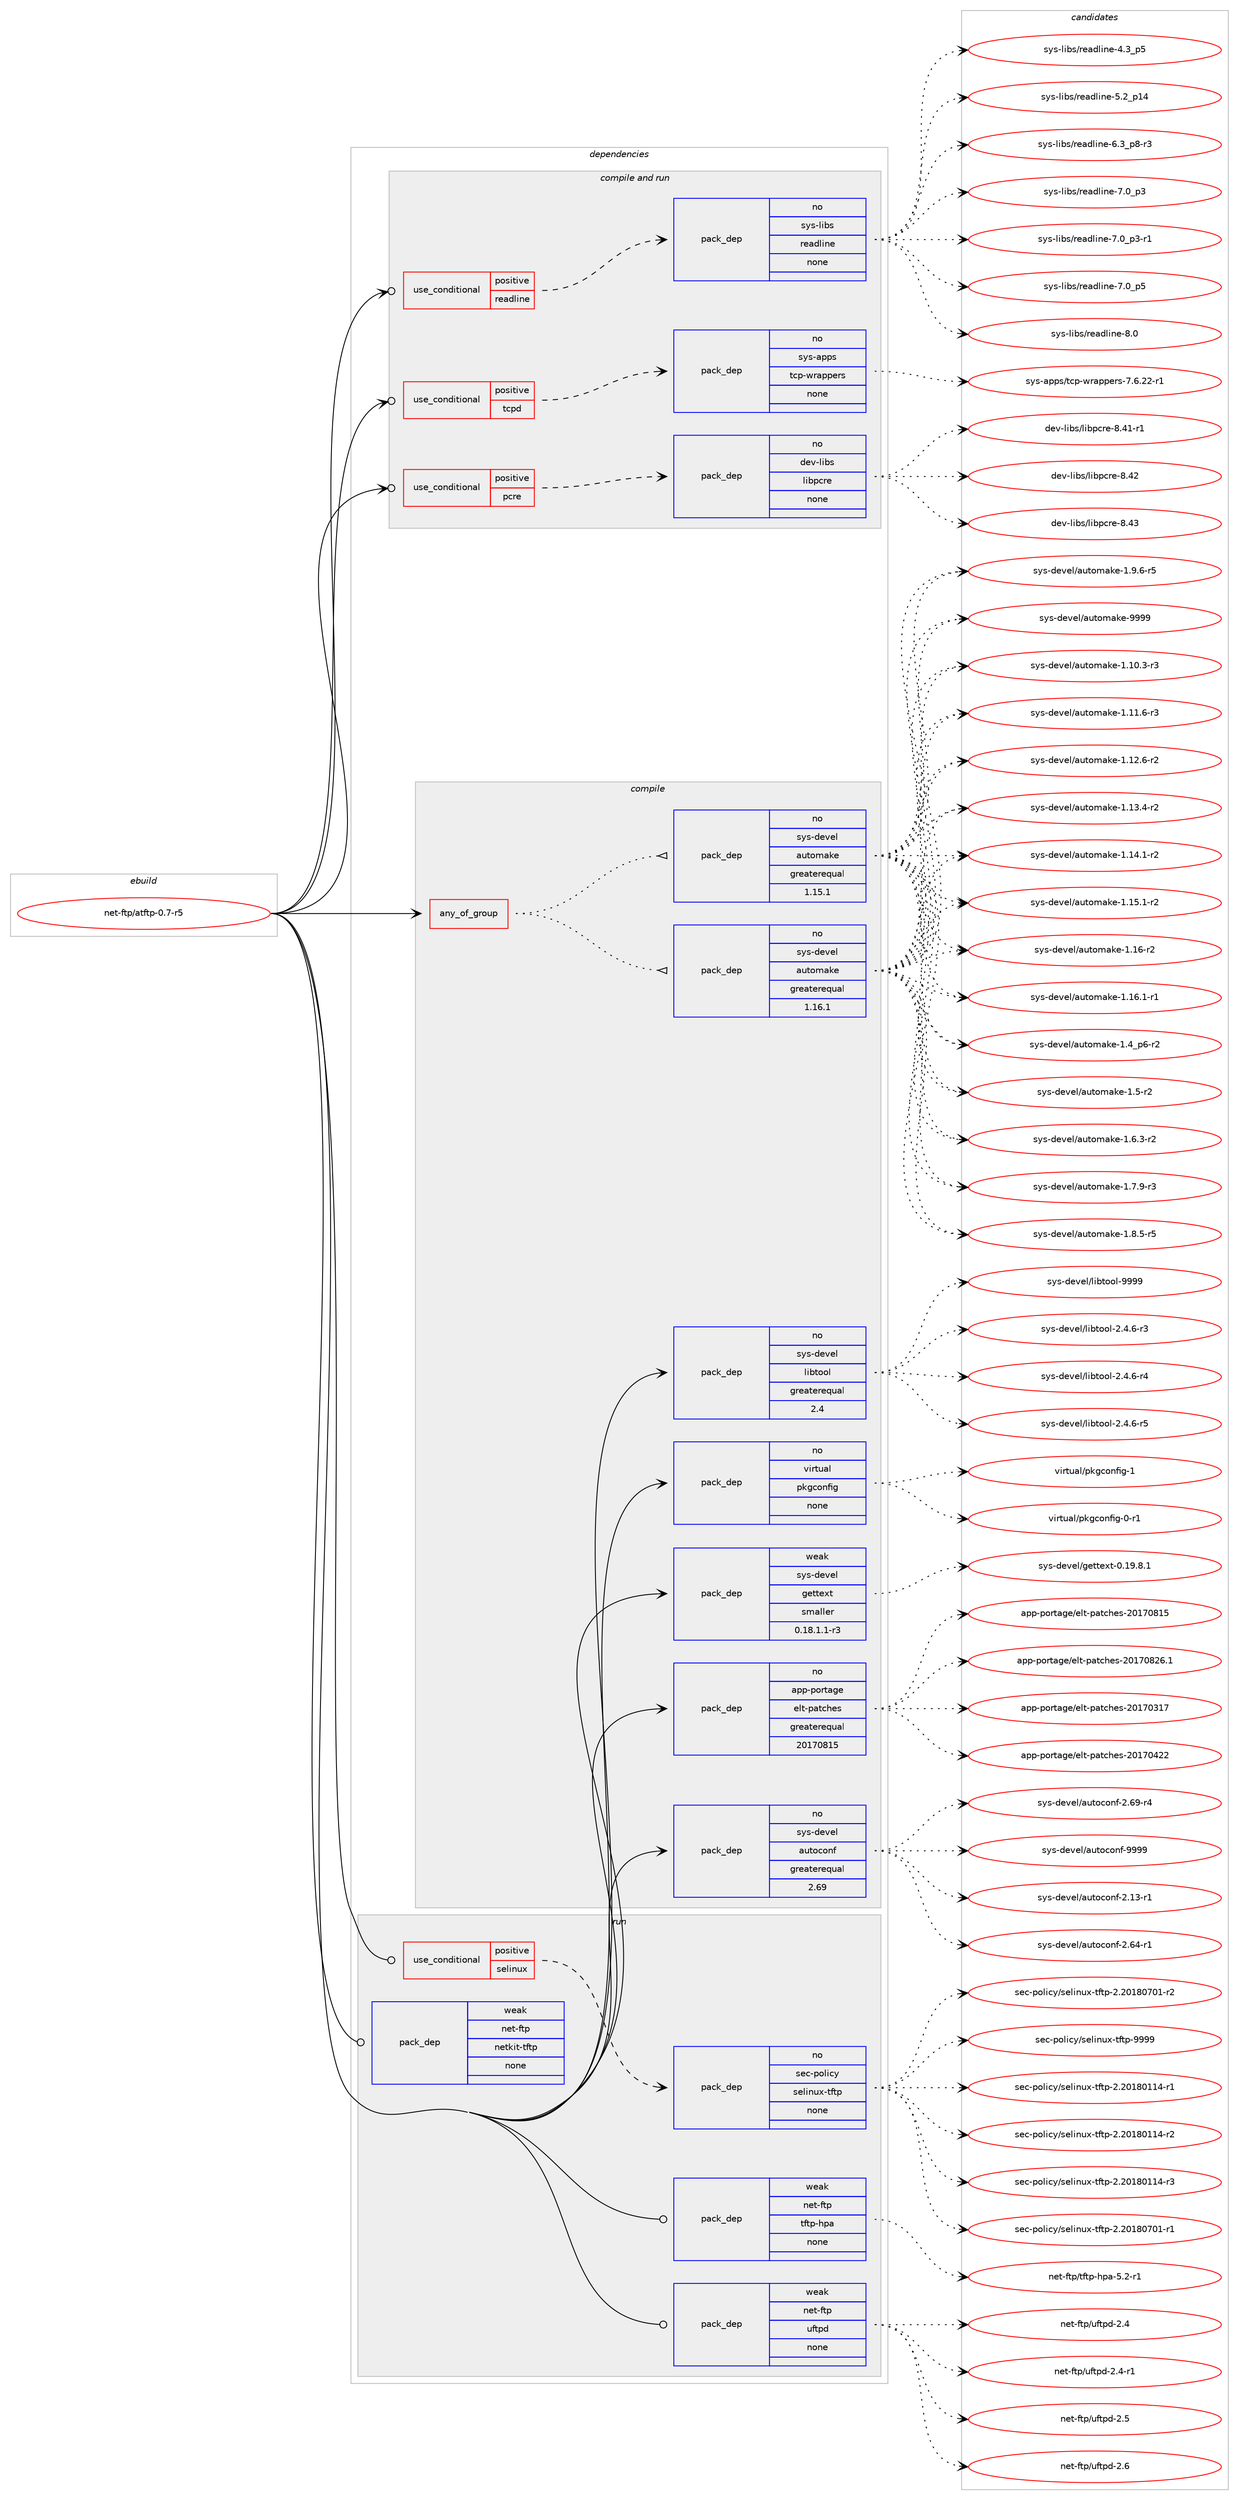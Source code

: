 digraph prolog {

# *************
# Graph options
# *************

newrank=true;
concentrate=true;
compound=true;
graph [rankdir=LR,fontname=Helvetica,fontsize=10,ranksep=1.5];#, ranksep=2.5, nodesep=0.2];
edge  [arrowhead=vee];
node  [fontname=Helvetica,fontsize=10];

# **********
# The ebuild
# **********

subgraph cluster_leftcol {
color=gray;
rank=same;
label=<<i>ebuild</i>>;
id [label="net-ftp/atftp-0.7-r5", color=red, width=4, href="../net-ftp/atftp-0.7-r5.svg"];
}

# ****************
# The dependencies
# ****************

subgraph cluster_midcol {
color=gray;
label=<<i>dependencies</i>>;
subgraph cluster_compile {
fillcolor="#eeeeee";
style=filled;
label=<<i>compile</i>>;
subgraph any26013 {
dependency1653695 [label=<<TABLE BORDER="0" CELLBORDER="1" CELLSPACING="0" CELLPADDING="4"><TR><TD CELLPADDING="10">any_of_group</TD></TR></TABLE>>, shape=none, color=red];subgraph pack1182225 {
dependency1653696 [label=<<TABLE BORDER="0" CELLBORDER="1" CELLSPACING="0" CELLPADDING="4" WIDTH="220"><TR><TD ROWSPAN="6" CELLPADDING="30">pack_dep</TD></TR><TR><TD WIDTH="110">no</TD></TR><TR><TD>sys-devel</TD></TR><TR><TD>automake</TD></TR><TR><TD>greaterequal</TD></TR><TR><TD>1.16.1</TD></TR></TABLE>>, shape=none, color=blue];
}
dependency1653695:e -> dependency1653696:w [weight=20,style="dotted",arrowhead="oinv"];
subgraph pack1182226 {
dependency1653697 [label=<<TABLE BORDER="0" CELLBORDER="1" CELLSPACING="0" CELLPADDING="4" WIDTH="220"><TR><TD ROWSPAN="6" CELLPADDING="30">pack_dep</TD></TR><TR><TD WIDTH="110">no</TD></TR><TR><TD>sys-devel</TD></TR><TR><TD>automake</TD></TR><TR><TD>greaterequal</TD></TR><TR><TD>1.15.1</TD></TR></TABLE>>, shape=none, color=blue];
}
dependency1653695:e -> dependency1653697:w [weight=20,style="dotted",arrowhead="oinv"];
}
id:e -> dependency1653695:w [weight=20,style="solid",arrowhead="vee"];
subgraph pack1182227 {
dependency1653698 [label=<<TABLE BORDER="0" CELLBORDER="1" CELLSPACING="0" CELLPADDING="4" WIDTH="220"><TR><TD ROWSPAN="6" CELLPADDING="30">pack_dep</TD></TR><TR><TD WIDTH="110">no</TD></TR><TR><TD>app-portage</TD></TR><TR><TD>elt-patches</TD></TR><TR><TD>greaterequal</TD></TR><TR><TD>20170815</TD></TR></TABLE>>, shape=none, color=blue];
}
id:e -> dependency1653698:w [weight=20,style="solid",arrowhead="vee"];
subgraph pack1182228 {
dependency1653699 [label=<<TABLE BORDER="0" CELLBORDER="1" CELLSPACING="0" CELLPADDING="4" WIDTH="220"><TR><TD ROWSPAN="6" CELLPADDING="30">pack_dep</TD></TR><TR><TD WIDTH="110">no</TD></TR><TR><TD>sys-devel</TD></TR><TR><TD>autoconf</TD></TR><TR><TD>greaterequal</TD></TR><TR><TD>2.69</TD></TR></TABLE>>, shape=none, color=blue];
}
id:e -> dependency1653699:w [weight=20,style="solid",arrowhead="vee"];
subgraph pack1182229 {
dependency1653700 [label=<<TABLE BORDER="0" CELLBORDER="1" CELLSPACING="0" CELLPADDING="4" WIDTH="220"><TR><TD ROWSPAN="6" CELLPADDING="30">pack_dep</TD></TR><TR><TD WIDTH="110">no</TD></TR><TR><TD>sys-devel</TD></TR><TR><TD>libtool</TD></TR><TR><TD>greaterequal</TD></TR><TR><TD>2.4</TD></TR></TABLE>>, shape=none, color=blue];
}
id:e -> dependency1653700:w [weight=20,style="solid",arrowhead="vee"];
subgraph pack1182230 {
dependency1653701 [label=<<TABLE BORDER="0" CELLBORDER="1" CELLSPACING="0" CELLPADDING="4" WIDTH="220"><TR><TD ROWSPAN="6" CELLPADDING="30">pack_dep</TD></TR><TR><TD WIDTH="110">no</TD></TR><TR><TD>virtual</TD></TR><TR><TD>pkgconfig</TD></TR><TR><TD>none</TD></TR><TR><TD></TD></TR></TABLE>>, shape=none, color=blue];
}
id:e -> dependency1653701:w [weight=20,style="solid",arrowhead="vee"];
subgraph pack1182231 {
dependency1653702 [label=<<TABLE BORDER="0" CELLBORDER="1" CELLSPACING="0" CELLPADDING="4" WIDTH="220"><TR><TD ROWSPAN="6" CELLPADDING="30">pack_dep</TD></TR><TR><TD WIDTH="110">weak</TD></TR><TR><TD>sys-devel</TD></TR><TR><TD>gettext</TD></TR><TR><TD>smaller</TD></TR><TR><TD>0.18.1.1-r3</TD></TR></TABLE>>, shape=none, color=blue];
}
id:e -> dependency1653702:w [weight=20,style="solid",arrowhead="vee"];
}
subgraph cluster_compileandrun {
fillcolor="#eeeeee";
style=filled;
label=<<i>compile and run</i>>;
subgraph cond444674 {
dependency1653703 [label=<<TABLE BORDER="0" CELLBORDER="1" CELLSPACING="0" CELLPADDING="4"><TR><TD ROWSPAN="3" CELLPADDING="10">use_conditional</TD></TR><TR><TD>positive</TD></TR><TR><TD>pcre</TD></TR></TABLE>>, shape=none, color=red];
subgraph pack1182232 {
dependency1653704 [label=<<TABLE BORDER="0" CELLBORDER="1" CELLSPACING="0" CELLPADDING="4" WIDTH="220"><TR><TD ROWSPAN="6" CELLPADDING="30">pack_dep</TD></TR><TR><TD WIDTH="110">no</TD></TR><TR><TD>dev-libs</TD></TR><TR><TD>libpcre</TD></TR><TR><TD>none</TD></TR><TR><TD></TD></TR></TABLE>>, shape=none, color=blue];
}
dependency1653703:e -> dependency1653704:w [weight=20,style="dashed",arrowhead="vee"];
}
id:e -> dependency1653703:w [weight=20,style="solid",arrowhead="odotvee"];
subgraph cond444675 {
dependency1653705 [label=<<TABLE BORDER="0" CELLBORDER="1" CELLSPACING="0" CELLPADDING="4"><TR><TD ROWSPAN="3" CELLPADDING="10">use_conditional</TD></TR><TR><TD>positive</TD></TR><TR><TD>readline</TD></TR></TABLE>>, shape=none, color=red];
subgraph pack1182233 {
dependency1653706 [label=<<TABLE BORDER="0" CELLBORDER="1" CELLSPACING="0" CELLPADDING="4" WIDTH="220"><TR><TD ROWSPAN="6" CELLPADDING="30">pack_dep</TD></TR><TR><TD WIDTH="110">no</TD></TR><TR><TD>sys-libs</TD></TR><TR><TD>readline</TD></TR><TR><TD>none</TD></TR><TR><TD></TD></TR></TABLE>>, shape=none, color=blue];
}
dependency1653705:e -> dependency1653706:w [weight=20,style="dashed",arrowhead="vee"];
}
id:e -> dependency1653705:w [weight=20,style="solid",arrowhead="odotvee"];
subgraph cond444676 {
dependency1653707 [label=<<TABLE BORDER="0" CELLBORDER="1" CELLSPACING="0" CELLPADDING="4"><TR><TD ROWSPAN="3" CELLPADDING="10">use_conditional</TD></TR><TR><TD>positive</TD></TR><TR><TD>tcpd</TD></TR></TABLE>>, shape=none, color=red];
subgraph pack1182234 {
dependency1653708 [label=<<TABLE BORDER="0" CELLBORDER="1" CELLSPACING="0" CELLPADDING="4" WIDTH="220"><TR><TD ROWSPAN="6" CELLPADDING="30">pack_dep</TD></TR><TR><TD WIDTH="110">no</TD></TR><TR><TD>sys-apps</TD></TR><TR><TD>tcp-wrappers</TD></TR><TR><TD>none</TD></TR><TR><TD></TD></TR></TABLE>>, shape=none, color=blue];
}
dependency1653707:e -> dependency1653708:w [weight=20,style="dashed",arrowhead="vee"];
}
id:e -> dependency1653707:w [weight=20,style="solid",arrowhead="odotvee"];
}
subgraph cluster_run {
fillcolor="#eeeeee";
style=filled;
label=<<i>run</i>>;
subgraph cond444677 {
dependency1653709 [label=<<TABLE BORDER="0" CELLBORDER="1" CELLSPACING="0" CELLPADDING="4"><TR><TD ROWSPAN="3" CELLPADDING="10">use_conditional</TD></TR><TR><TD>positive</TD></TR><TR><TD>selinux</TD></TR></TABLE>>, shape=none, color=red];
subgraph pack1182235 {
dependency1653710 [label=<<TABLE BORDER="0" CELLBORDER="1" CELLSPACING="0" CELLPADDING="4" WIDTH="220"><TR><TD ROWSPAN="6" CELLPADDING="30">pack_dep</TD></TR><TR><TD WIDTH="110">no</TD></TR><TR><TD>sec-policy</TD></TR><TR><TD>selinux-tftp</TD></TR><TR><TD>none</TD></TR><TR><TD></TD></TR></TABLE>>, shape=none, color=blue];
}
dependency1653709:e -> dependency1653710:w [weight=20,style="dashed",arrowhead="vee"];
}
id:e -> dependency1653709:w [weight=20,style="solid",arrowhead="odot"];
subgraph pack1182236 {
dependency1653711 [label=<<TABLE BORDER="0" CELLBORDER="1" CELLSPACING="0" CELLPADDING="4" WIDTH="220"><TR><TD ROWSPAN="6" CELLPADDING="30">pack_dep</TD></TR><TR><TD WIDTH="110">weak</TD></TR><TR><TD>net-ftp</TD></TR><TR><TD>netkit-tftp</TD></TR><TR><TD>none</TD></TR><TR><TD></TD></TR></TABLE>>, shape=none, color=blue];
}
id:e -> dependency1653711:w [weight=20,style="solid",arrowhead="odot"];
subgraph pack1182237 {
dependency1653712 [label=<<TABLE BORDER="0" CELLBORDER="1" CELLSPACING="0" CELLPADDING="4" WIDTH="220"><TR><TD ROWSPAN="6" CELLPADDING="30">pack_dep</TD></TR><TR><TD WIDTH="110">weak</TD></TR><TR><TD>net-ftp</TD></TR><TR><TD>tftp-hpa</TD></TR><TR><TD>none</TD></TR><TR><TD></TD></TR></TABLE>>, shape=none, color=blue];
}
id:e -> dependency1653712:w [weight=20,style="solid",arrowhead="odot"];
subgraph pack1182238 {
dependency1653713 [label=<<TABLE BORDER="0" CELLBORDER="1" CELLSPACING="0" CELLPADDING="4" WIDTH="220"><TR><TD ROWSPAN="6" CELLPADDING="30">pack_dep</TD></TR><TR><TD WIDTH="110">weak</TD></TR><TR><TD>net-ftp</TD></TR><TR><TD>uftpd</TD></TR><TR><TD>none</TD></TR><TR><TD></TD></TR></TABLE>>, shape=none, color=blue];
}
id:e -> dependency1653713:w [weight=20,style="solid",arrowhead="odot"];
}
}

# **************
# The candidates
# **************

subgraph cluster_choices {
rank=same;
color=gray;
label=<<i>candidates</i>>;

subgraph choice1182225 {
color=black;
nodesep=1;
choice11512111545100101118101108479711711611110997107101454946494846514511451 [label="sys-devel/automake-1.10.3-r3", color=red, width=4,href="../sys-devel/automake-1.10.3-r3.svg"];
choice11512111545100101118101108479711711611110997107101454946494946544511451 [label="sys-devel/automake-1.11.6-r3", color=red, width=4,href="../sys-devel/automake-1.11.6-r3.svg"];
choice11512111545100101118101108479711711611110997107101454946495046544511450 [label="sys-devel/automake-1.12.6-r2", color=red, width=4,href="../sys-devel/automake-1.12.6-r2.svg"];
choice11512111545100101118101108479711711611110997107101454946495146524511450 [label="sys-devel/automake-1.13.4-r2", color=red, width=4,href="../sys-devel/automake-1.13.4-r2.svg"];
choice11512111545100101118101108479711711611110997107101454946495246494511450 [label="sys-devel/automake-1.14.1-r2", color=red, width=4,href="../sys-devel/automake-1.14.1-r2.svg"];
choice11512111545100101118101108479711711611110997107101454946495346494511450 [label="sys-devel/automake-1.15.1-r2", color=red, width=4,href="../sys-devel/automake-1.15.1-r2.svg"];
choice1151211154510010111810110847971171161111099710710145494649544511450 [label="sys-devel/automake-1.16-r2", color=red, width=4,href="../sys-devel/automake-1.16-r2.svg"];
choice11512111545100101118101108479711711611110997107101454946495446494511449 [label="sys-devel/automake-1.16.1-r1", color=red, width=4,href="../sys-devel/automake-1.16.1-r1.svg"];
choice115121115451001011181011084797117116111109971071014549465295112544511450 [label="sys-devel/automake-1.4_p6-r2", color=red, width=4,href="../sys-devel/automake-1.4_p6-r2.svg"];
choice11512111545100101118101108479711711611110997107101454946534511450 [label="sys-devel/automake-1.5-r2", color=red, width=4,href="../sys-devel/automake-1.5-r2.svg"];
choice115121115451001011181011084797117116111109971071014549465446514511450 [label="sys-devel/automake-1.6.3-r2", color=red, width=4,href="../sys-devel/automake-1.6.3-r2.svg"];
choice115121115451001011181011084797117116111109971071014549465546574511451 [label="sys-devel/automake-1.7.9-r3", color=red, width=4,href="../sys-devel/automake-1.7.9-r3.svg"];
choice115121115451001011181011084797117116111109971071014549465646534511453 [label="sys-devel/automake-1.8.5-r5", color=red, width=4,href="../sys-devel/automake-1.8.5-r5.svg"];
choice115121115451001011181011084797117116111109971071014549465746544511453 [label="sys-devel/automake-1.9.6-r5", color=red, width=4,href="../sys-devel/automake-1.9.6-r5.svg"];
choice115121115451001011181011084797117116111109971071014557575757 [label="sys-devel/automake-9999", color=red, width=4,href="../sys-devel/automake-9999.svg"];
dependency1653696:e -> choice11512111545100101118101108479711711611110997107101454946494846514511451:w [style=dotted,weight="100"];
dependency1653696:e -> choice11512111545100101118101108479711711611110997107101454946494946544511451:w [style=dotted,weight="100"];
dependency1653696:e -> choice11512111545100101118101108479711711611110997107101454946495046544511450:w [style=dotted,weight="100"];
dependency1653696:e -> choice11512111545100101118101108479711711611110997107101454946495146524511450:w [style=dotted,weight="100"];
dependency1653696:e -> choice11512111545100101118101108479711711611110997107101454946495246494511450:w [style=dotted,weight="100"];
dependency1653696:e -> choice11512111545100101118101108479711711611110997107101454946495346494511450:w [style=dotted,weight="100"];
dependency1653696:e -> choice1151211154510010111810110847971171161111099710710145494649544511450:w [style=dotted,weight="100"];
dependency1653696:e -> choice11512111545100101118101108479711711611110997107101454946495446494511449:w [style=dotted,weight="100"];
dependency1653696:e -> choice115121115451001011181011084797117116111109971071014549465295112544511450:w [style=dotted,weight="100"];
dependency1653696:e -> choice11512111545100101118101108479711711611110997107101454946534511450:w [style=dotted,weight="100"];
dependency1653696:e -> choice115121115451001011181011084797117116111109971071014549465446514511450:w [style=dotted,weight="100"];
dependency1653696:e -> choice115121115451001011181011084797117116111109971071014549465546574511451:w [style=dotted,weight="100"];
dependency1653696:e -> choice115121115451001011181011084797117116111109971071014549465646534511453:w [style=dotted,weight="100"];
dependency1653696:e -> choice115121115451001011181011084797117116111109971071014549465746544511453:w [style=dotted,weight="100"];
dependency1653696:e -> choice115121115451001011181011084797117116111109971071014557575757:w [style=dotted,weight="100"];
}
subgraph choice1182226 {
color=black;
nodesep=1;
choice11512111545100101118101108479711711611110997107101454946494846514511451 [label="sys-devel/automake-1.10.3-r3", color=red, width=4,href="../sys-devel/automake-1.10.3-r3.svg"];
choice11512111545100101118101108479711711611110997107101454946494946544511451 [label="sys-devel/automake-1.11.6-r3", color=red, width=4,href="../sys-devel/automake-1.11.6-r3.svg"];
choice11512111545100101118101108479711711611110997107101454946495046544511450 [label="sys-devel/automake-1.12.6-r2", color=red, width=4,href="../sys-devel/automake-1.12.6-r2.svg"];
choice11512111545100101118101108479711711611110997107101454946495146524511450 [label="sys-devel/automake-1.13.4-r2", color=red, width=4,href="../sys-devel/automake-1.13.4-r2.svg"];
choice11512111545100101118101108479711711611110997107101454946495246494511450 [label="sys-devel/automake-1.14.1-r2", color=red, width=4,href="../sys-devel/automake-1.14.1-r2.svg"];
choice11512111545100101118101108479711711611110997107101454946495346494511450 [label="sys-devel/automake-1.15.1-r2", color=red, width=4,href="../sys-devel/automake-1.15.1-r2.svg"];
choice1151211154510010111810110847971171161111099710710145494649544511450 [label="sys-devel/automake-1.16-r2", color=red, width=4,href="../sys-devel/automake-1.16-r2.svg"];
choice11512111545100101118101108479711711611110997107101454946495446494511449 [label="sys-devel/automake-1.16.1-r1", color=red, width=4,href="../sys-devel/automake-1.16.1-r1.svg"];
choice115121115451001011181011084797117116111109971071014549465295112544511450 [label="sys-devel/automake-1.4_p6-r2", color=red, width=4,href="../sys-devel/automake-1.4_p6-r2.svg"];
choice11512111545100101118101108479711711611110997107101454946534511450 [label="sys-devel/automake-1.5-r2", color=red, width=4,href="../sys-devel/automake-1.5-r2.svg"];
choice115121115451001011181011084797117116111109971071014549465446514511450 [label="sys-devel/automake-1.6.3-r2", color=red, width=4,href="../sys-devel/automake-1.6.3-r2.svg"];
choice115121115451001011181011084797117116111109971071014549465546574511451 [label="sys-devel/automake-1.7.9-r3", color=red, width=4,href="../sys-devel/automake-1.7.9-r3.svg"];
choice115121115451001011181011084797117116111109971071014549465646534511453 [label="sys-devel/automake-1.8.5-r5", color=red, width=4,href="../sys-devel/automake-1.8.5-r5.svg"];
choice115121115451001011181011084797117116111109971071014549465746544511453 [label="sys-devel/automake-1.9.6-r5", color=red, width=4,href="../sys-devel/automake-1.9.6-r5.svg"];
choice115121115451001011181011084797117116111109971071014557575757 [label="sys-devel/automake-9999", color=red, width=4,href="../sys-devel/automake-9999.svg"];
dependency1653697:e -> choice11512111545100101118101108479711711611110997107101454946494846514511451:w [style=dotted,weight="100"];
dependency1653697:e -> choice11512111545100101118101108479711711611110997107101454946494946544511451:w [style=dotted,weight="100"];
dependency1653697:e -> choice11512111545100101118101108479711711611110997107101454946495046544511450:w [style=dotted,weight="100"];
dependency1653697:e -> choice11512111545100101118101108479711711611110997107101454946495146524511450:w [style=dotted,weight="100"];
dependency1653697:e -> choice11512111545100101118101108479711711611110997107101454946495246494511450:w [style=dotted,weight="100"];
dependency1653697:e -> choice11512111545100101118101108479711711611110997107101454946495346494511450:w [style=dotted,weight="100"];
dependency1653697:e -> choice1151211154510010111810110847971171161111099710710145494649544511450:w [style=dotted,weight="100"];
dependency1653697:e -> choice11512111545100101118101108479711711611110997107101454946495446494511449:w [style=dotted,weight="100"];
dependency1653697:e -> choice115121115451001011181011084797117116111109971071014549465295112544511450:w [style=dotted,weight="100"];
dependency1653697:e -> choice11512111545100101118101108479711711611110997107101454946534511450:w [style=dotted,weight="100"];
dependency1653697:e -> choice115121115451001011181011084797117116111109971071014549465446514511450:w [style=dotted,weight="100"];
dependency1653697:e -> choice115121115451001011181011084797117116111109971071014549465546574511451:w [style=dotted,weight="100"];
dependency1653697:e -> choice115121115451001011181011084797117116111109971071014549465646534511453:w [style=dotted,weight="100"];
dependency1653697:e -> choice115121115451001011181011084797117116111109971071014549465746544511453:w [style=dotted,weight="100"];
dependency1653697:e -> choice115121115451001011181011084797117116111109971071014557575757:w [style=dotted,weight="100"];
}
subgraph choice1182227 {
color=black;
nodesep=1;
choice97112112451121111141169710310147101108116451129711699104101115455048495548514955 [label="app-portage/elt-patches-20170317", color=red, width=4,href="../app-portage/elt-patches-20170317.svg"];
choice97112112451121111141169710310147101108116451129711699104101115455048495548525050 [label="app-portage/elt-patches-20170422", color=red, width=4,href="../app-portage/elt-patches-20170422.svg"];
choice97112112451121111141169710310147101108116451129711699104101115455048495548564953 [label="app-portage/elt-patches-20170815", color=red, width=4,href="../app-portage/elt-patches-20170815.svg"];
choice971121124511211111411697103101471011081164511297116991041011154550484955485650544649 [label="app-portage/elt-patches-20170826.1", color=red, width=4,href="../app-portage/elt-patches-20170826.1.svg"];
dependency1653698:e -> choice97112112451121111141169710310147101108116451129711699104101115455048495548514955:w [style=dotted,weight="100"];
dependency1653698:e -> choice97112112451121111141169710310147101108116451129711699104101115455048495548525050:w [style=dotted,weight="100"];
dependency1653698:e -> choice97112112451121111141169710310147101108116451129711699104101115455048495548564953:w [style=dotted,weight="100"];
dependency1653698:e -> choice971121124511211111411697103101471011081164511297116991041011154550484955485650544649:w [style=dotted,weight="100"];
}
subgraph choice1182228 {
color=black;
nodesep=1;
choice1151211154510010111810110847971171161119911111010245504649514511449 [label="sys-devel/autoconf-2.13-r1", color=red, width=4,href="../sys-devel/autoconf-2.13-r1.svg"];
choice1151211154510010111810110847971171161119911111010245504654524511449 [label="sys-devel/autoconf-2.64-r1", color=red, width=4,href="../sys-devel/autoconf-2.64-r1.svg"];
choice1151211154510010111810110847971171161119911111010245504654574511452 [label="sys-devel/autoconf-2.69-r4", color=red, width=4,href="../sys-devel/autoconf-2.69-r4.svg"];
choice115121115451001011181011084797117116111991111101024557575757 [label="sys-devel/autoconf-9999", color=red, width=4,href="../sys-devel/autoconf-9999.svg"];
dependency1653699:e -> choice1151211154510010111810110847971171161119911111010245504649514511449:w [style=dotted,weight="100"];
dependency1653699:e -> choice1151211154510010111810110847971171161119911111010245504654524511449:w [style=dotted,weight="100"];
dependency1653699:e -> choice1151211154510010111810110847971171161119911111010245504654574511452:w [style=dotted,weight="100"];
dependency1653699:e -> choice115121115451001011181011084797117116111991111101024557575757:w [style=dotted,weight="100"];
}
subgraph choice1182229 {
color=black;
nodesep=1;
choice1151211154510010111810110847108105981161111111084550465246544511451 [label="sys-devel/libtool-2.4.6-r3", color=red, width=4,href="../sys-devel/libtool-2.4.6-r3.svg"];
choice1151211154510010111810110847108105981161111111084550465246544511452 [label="sys-devel/libtool-2.4.6-r4", color=red, width=4,href="../sys-devel/libtool-2.4.6-r4.svg"];
choice1151211154510010111810110847108105981161111111084550465246544511453 [label="sys-devel/libtool-2.4.6-r5", color=red, width=4,href="../sys-devel/libtool-2.4.6-r5.svg"];
choice1151211154510010111810110847108105981161111111084557575757 [label="sys-devel/libtool-9999", color=red, width=4,href="../sys-devel/libtool-9999.svg"];
dependency1653700:e -> choice1151211154510010111810110847108105981161111111084550465246544511451:w [style=dotted,weight="100"];
dependency1653700:e -> choice1151211154510010111810110847108105981161111111084550465246544511452:w [style=dotted,weight="100"];
dependency1653700:e -> choice1151211154510010111810110847108105981161111111084550465246544511453:w [style=dotted,weight="100"];
dependency1653700:e -> choice1151211154510010111810110847108105981161111111084557575757:w [style=dotted,weight="100"];
}
subgraph choice1182230 {
color=black;
nodesep=1;
choice11810511411611797108471121071039911111010210510345484511449 [label="virtual/pkgconfig-0-r1", color=red, width=4,href="../virtual/pkgconfig-0-r1.svg"];
choice1181051141161179710847112107103991111101021051034549 [label="virtual/pkgconfig-1", color=red, width=4,href="../virtual/pkgconfig-1.svg"];
dependency1653701:e -> choice11810511411611797108471121071039911111010210510345484511449:w [style=dotted,weight="100"];
dependency1653701:e -> choice1181051141161179710847112107103991111101021051034549:w [style=dotted,weight="100"];
}
subgraph choice1182231 {
color=black;
nodesep=1;
choice1151211154510010111810110847103101116116101120116454846495746564649 [label="sys-devel/gettext-0.19.8.1", color=red, width=4,href="../sys-devel/gettext-0.19.8.1.svg"];
dependency1653702:e -> choice1151211154510010111810110847103101116116101120116454846495746564649:w [style=dotted,weight="100"];
}
subgraph choice1182232 {
color=black;
nodesep=1;
choice100101118451081059811547108105981129911410145564652494511449 [label="dev-libs/libpcre-8.41-r1", color=red, width=4,href="../dev-libs/libpcre-8.41-r1.svg"];
choice10010111845108105981154710810598112991141014556465250 [label="dev-libs/libpcre-8.42", color=red, width=4,href="../dev-libs/libpcre-8.42.svg"];
choice10010111845108105981154710810598112991141014556465251 [label="dev-libs/libpcre-8.43", color=red, width=4,href="../dev-libs/libpcre-8.43.svg"];
dependency1653704:e -> choice100101118451081059811547108105981129911410145564652494511449:w [style=dotted,weight="100"];
dependency1653704:e -> choice10010111845108105981154710810598112991141014556465250:w [style=dotted,weight="100"];
dependency1653704:e -> choice10010111845108105981154710810598112991141014556465251:w [style=dotted,weight="100"];
}
subgraph choice1182233 {
color=black;
nodesep=1;
choice11512111545108105981154711410197100108105110101455246519511253 [label="sys-libs/readline-4.3_p5", color=red, width=4,href="../sys-libs/readline-4.3_p5.svg"];
choice1151211154510810598115471141019710010810511010145534650951124952 [label="sys-libs/readline-5.2_p14", color=red, width=4,href="../sys-libs/readline-5.2_p14.svg"];
choice115121115451081059811547114101971001081051101014554465195112564511451 [label="sys-libs/readline-6.3_p8-r3", color=red, width=4,href="../sys-libs/readline-6.3_p8-r3.svg"];
choice11512111545108105981154711410197100108105110101455546489511251 [label="sys-libs/readline-7.0_p3", color=red, width=4,href="../sys-libs/readline-7.0_p3.svg"];
choice115121115451081059811547114101971001081051101014555464895112514511449 [label="sys-libs/readline-7.0_p3-r1", color=red, width=4,href="../sys-libs/readline-7.0_p3-r1.svg"];
choice11512111545108105981154711410197100108105110101455546489511253 [label="sys-libs/readline-7.0_p5", color=red, width=4,href="../sys-libs/readline-7.0_p5.svg"];
choice1151211154510810598115471141019710010810511010145564648 [label="sys-libs/readline-8.0", color=red, width=4,href="../sys-libs/readline-8.0.svg"];
dependency1653706:e -> choice11512111545108105981154711410197100108105110101455246519511253:w [style=dotted,weight="100"];
dependency1653706:e -> choice1151211154510810598115471141019710010810511010145534650951124952:w [style=dotted,weight="100"];
dependency1653706:e -> choice115121115451081059811547114101971001081051101014554465195112564511451:w [style=dotted,weight="100"];
dependency1653706:e -> choice11512111545108105981154711410197100108105110101455546489511251:w [style=dotted,weight="100"];
dependency1653706:e -> choice115121115451081059811547114101971001081051101014555464895112514511449:w [style=dotted,weight="100"];
dependency1653706:e -> choice11512111545108105981154711410197100108105110101455546489511253:w [style=dotted,weight="100"];
dependency1653706:e -> choice1151211154510810598115471141019710010810511010145564648:w [style=dotted,weight="100"];
}
subgraph choice1182234 {
color=black;
nodesep=1;
choice115121115459711211211547116991124511911497112112101114115455546544650504511449 [label="sys-apps/tcp-wrappers-7.6.22-r1", color=red, width=4,href="../sys-apps/tcp-wrappers-7.6.22-r1.svg"];
dependency1653708:e -> choice115121115459711211211547116991124511911497112112101114115455546544650504511449:w [style=dotted,weight="100"];
}
subgraph choice1182235 {
color=black;
nodesep=1;
choice115101994511211110810599121471151011081051101171204511610211611245504650484956484949524511449 [label="sec-policy/selinux-tftp-2.20180114-r1", color=red, width=4,href="../sec-policy/selinux-tftp-2.20180114-r1.svg"];
choice115101994511211110810599121471151011081051101171204511610211611245504650484956484949524511450 [label="sec-policy/selinux-tftp-2.20180114-r2", color=red, width=4,href="../sec-policy/selinux-tftp-2.20180114-r2.svg"];
choice115101994511211110810599121471151011081051101171204511610211611245504650484956484949524511451 [label="sec-policy/selinux-tftp-2.20180114-r3", color=red, width=4,href="../sec-policy/selinux-tftp-2.20180114-r3.svg"];
choice115101994511211110810599121471151011081051101171204511610211611245504650484956485548494511449 [label="sec-policy/selinux-tftp-2.20180701-r1", color=red, width=4,href="../sec-policy/selinux-tftp-2.20180701-r1.svg"];
choice115101994511211110810599121471151011081051101171204511610211611245504650484956485548494511450 [label="sec-policy/selinux-tftp-2.20180701-r2", color=red, width=4,href="../sec-policy/selinux-tftp-2.20180701-r2.svg"];
choice11510199451121111081059912147115101108105110117120451161021161124557575757 [label="sec-policy/selinux-tftp-9999", color=red, width=4,href="../sec-policy/selinux-tftp-9999.svg"];
dependency1653710:e -> choice115101994511211110810599121471151011081051101171204511610211611245504650484956484949524511449:w [style=dotted,weight="100"];
dependency1653710:e -> choice115101994511211110810599121471151011081051101171204511610211611245504650484956484949524511450:w [style=dotted,weight="100"];
dependency1653710:e -> choice115101994511211110810599121471151011081051101171204511610211611245504650484956484949524511451:w [style=dotted,weight="100"];
dependency1653710:e -> choice115101994511211110810599121471151011081051101171204511610211611245504650484956485548494511449:w [style=dotted,weight="100"];
dependency1653710:e -> choice115101994511211110810599121471151011081051101171204511610211611245504650484956485548494511450:w [style=dotted,weight="100"];
dependency1653710:e -> choice11510199451121111081059912147115101108105110117120451161021161124557575757:w [style=dotted,weight="100"];
}
subgraph choice1182236 {
color=black;
nodesep=1;
}
subgraph choice1182237 {
color=black;
nodesep=1;
choice11010111645102116112471161021161124510411297455346504511449 [label="net-ftp/tftp-hpa-5.2-r1", color=red, width=4,href="../net-ftp/tftp-hpa-5.2-r1.svg"];
dependency1653712:e -> choice11010111645102116112471161021161124510411297455346504511449:w [style=dotted,weight="100"];
}
subgraph choice1182238 {
color=black;
nodesep=1;
choice110101116451021161124711710211611210045504652 [label="net-ftp/uftpd-2.4", color=red, width=4,href="../net-ftp/uftpd-2.4.svg"];
choice1101011164510211611247117102116112100455046524511449 [label="net-ftp/uftpd-2.4-r1", color=red, width=4,href="../net-ftp/uftpd-2.4-r1.svg"];
choice110101116451021161124711710211611210045504653 [label="net-ftp/uftpd-2.5", color=red, width=4,href="../net-ftp/uftpd-2.5.svg"];
choice110101116451021161124711710211611210045504654 [label="net-ftp/uftpd-2.6", color=red, width=4,href="../net-ftp/uftpd-2.6.svg"];
dependency1653713:e -> choice110101116451021161124711710211611210045504652:w [style=dotted,weight="100"];
dependency1653713:e -> choice1101011164510211611247117102116112100455046524511449:w [style=dotted,weight="100"];
dependency1653713:e -> choice110101116451021161124711710211611210045504653:w [style=dotted,weight="100"];
dependency1653713:e -> choice110101116451021161124711710211611210045504654:w [style=dotted,weight="100"];
}
}

}
